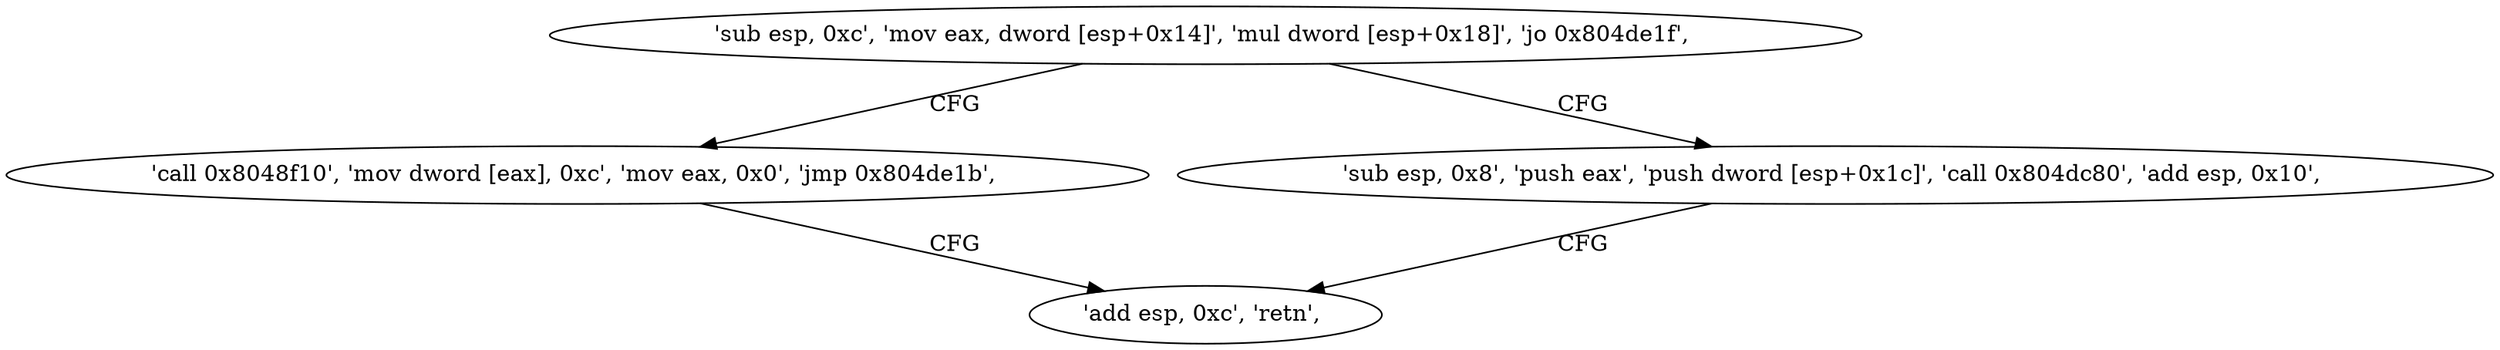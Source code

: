 digraph "func" {
"134536702" [label = "'sub esp, 0xc', 'mov eax, dword [esp+0x14]', 'mul dword [esp+0x18]', 'jo 0x804de1f', " ]
"134536735" [label = "'call 0x8048f10', 'mov dword [eax], 0xc', 'mov eax, 0x0', 'jmp 0x804de1b', " ]
"134536715" [label = "'sub esp, 0x8', 'push eax', 'push dword [esp+0x1c]', 'call 0x804dc80', 'add esp, 0x10', " ]
"134536731" [label = "'add esp, 0xc', 'retn', " ]
"134536702" -> "134536735" [ label = "CFG" ]
"134536702" -> "134536715" [ label = "CFG" ]
"134536735" -> "134536731" [ label = "CFG" ]
"134536715" -> "134536731" [ label = "CFG" ]
}
